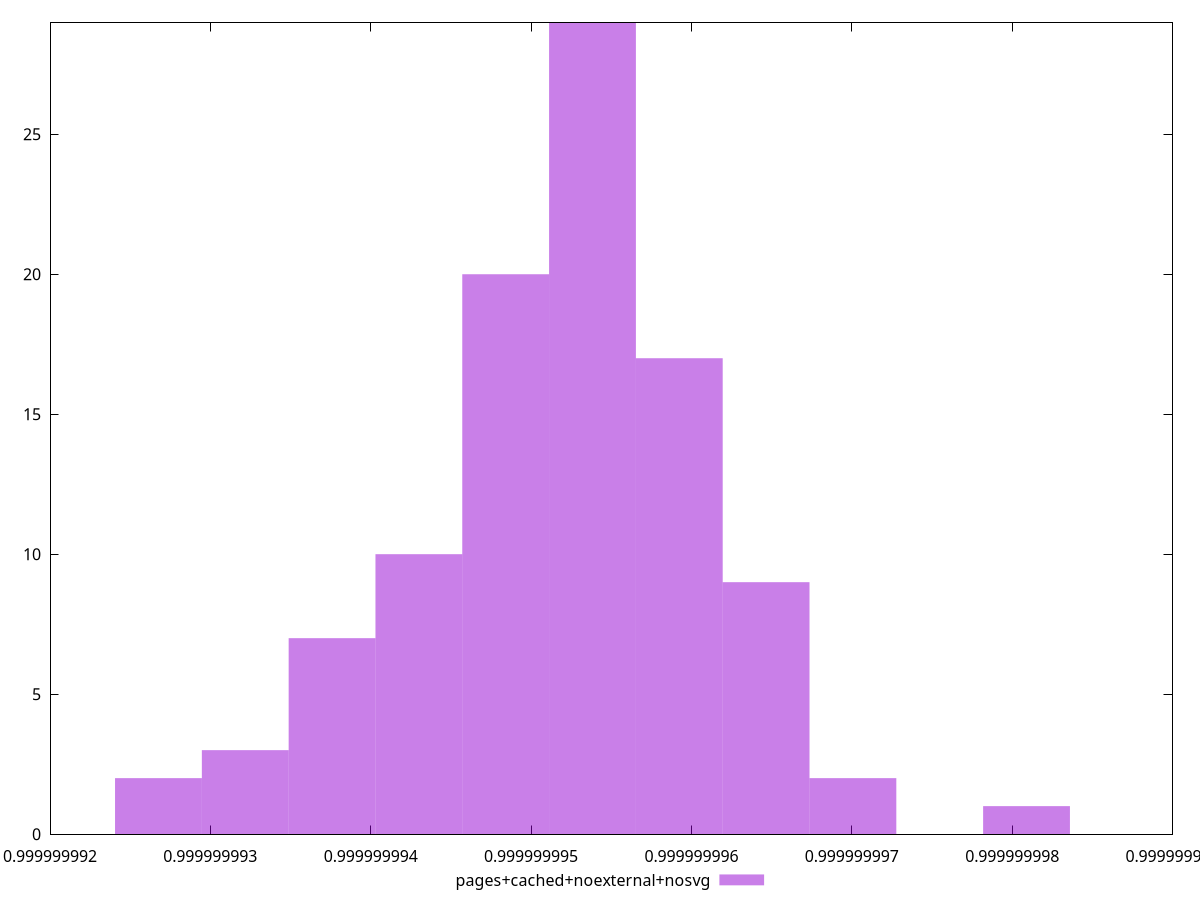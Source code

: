 $_pagesCachedNoexternalNosvg <<EOF
0.9999999964656817 9
0.9999999953829858 29
0.999999993758942 7
0.9999999959243338 17
0.99999999430029 10
0.9999999948416379 20
0.999999993217594 3
0.9999999926762461 2
0.9999999980897256 1
0.9999999970070297 2
EOF
set key outside below
set terminal pngcairo
set output "report_00005_2020-11-02T22-26-11.212Z/bootup-time/pages+cached+noexternal+nosvg//hist.png"
set yrange [0:29]
set boxwidth 5.41347948267981e-10
set style fill transparent solid 0.5 noborder
plot $_pagesCachedNoexternalNosvg title "pages+cached+noexternal+nosvg" with boxes ,